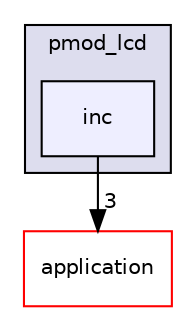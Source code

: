 digraph "inc" {
  compound=true
  node [ fontsize="10", fontname="Helvetica"];
  edge [ labelfontsize="10", labelfontname="Helvetica"];
  subgraph clusterdir_72e3daa9a439d0587d8e7bd0706e34f5 {
    graph [ bgcolor="#ddddee", pencolor="black", label="pmod_lcd" fontname="Helvetica", fontsize="10", URL="dir_72e3daa9a439d0587d8e7bd0706e34f5.html"]
  dir_cd25e65445e3e12b9558b99a38b4cfba [shape=box, label="inc", style="filled", fillcolor="#eeeeff", pencolor="black", URL="dir_cd25e65445e3e12b9558b99a38b4cfba.html"];
  }
  dir_eda2a6d705da8f3400ffe9a7dcb90b30 [shape=box label="application" fillcolor="white" style="filled" color="red" URL="dir_eda2a6d705da8f3400ffe9a7dcb90b30.html"];
  dir_cd25e65445e3e12b9558b99a38b4cfba->dir_eda2a6d705da8f3400ffe9a7dcb90b30 [headlabel="3", labeldistance=1.5 headhref="dir_000012_000002.html"];
}
